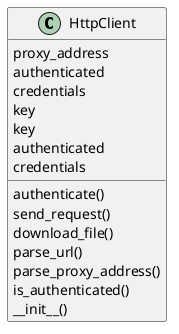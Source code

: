 @startuml
class HttpClient {
    authenticate()
    send_request()
    download_file()
    parse_url()
    parse_proxy_address()
    is_authenticated()
        proxy_address
    authenticated
    credentials
    key
    key
    authenticated
    credentials
    __init__()
}
@enduml
